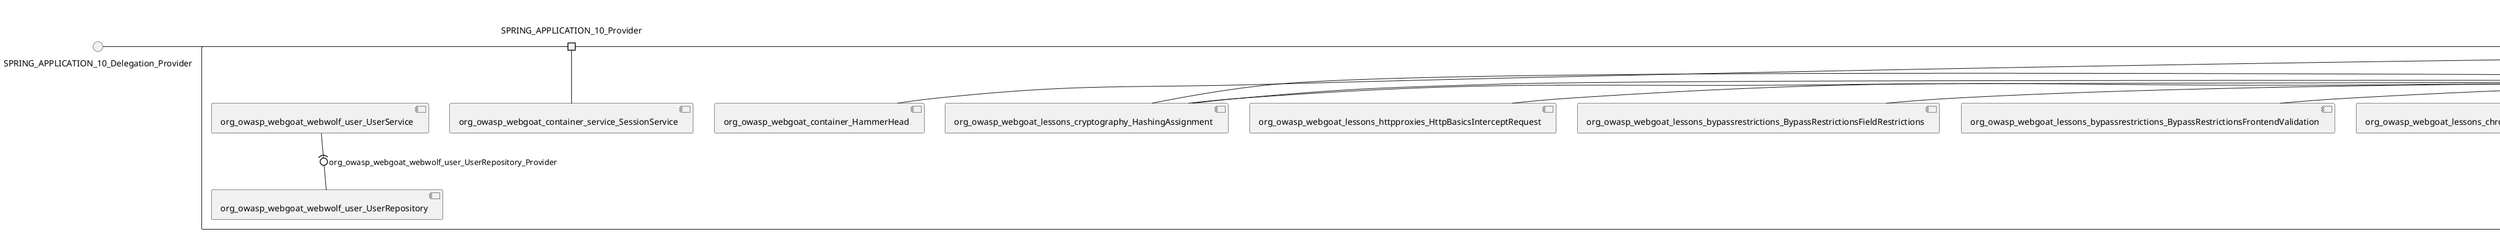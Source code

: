 @startuml
skinparam fixCircleLabelOverlapping true
skinparam componentStyle uml2
() SPRING_APPLICATION_10_Delegation_Provider
() SPRING_APPLICATION_11_Delegation_Provider
() SPRING_APPLICATION_2_Delegation_Provider
() SPRING_APPLICATION_3_Delegation_Provider
() SPRING_APPLICATION_4_Delegation_Provider
() SPRING_APPLICATION_5_Delegation_Provider
() SPRING_APPLICATION_6_Delegation_Provider
() SPRING_APPLICATION_7_Delegation_Provider
() SPRING_APPLICATION_8_Delegation_Provider
() SPRING_APPLICATION_9_Delegation_Provider
() SPRING_APPLICATION_BypassRestrictions_FieldRestrictions_POST_Delegation_Provider
() SPRING_APPLICATION_BypassRestrictions_frontendValidation_POST_Delegation_Provider
() SPRING_APPLICATION_ChromeDevTools_dummy_POST_Delegation_Provider
() SPRING_APPLICATION_ChromeDevTools_network_POST_Delegation_Provider
() SPRING_APPLICATION_CrossSiteScriptingStored_stored_xss_POST_Delegation_Provider
() SPRING_APPLICATION_CrossSiteScriptingStored_stored_xss_follow_up_POST_Delegation_Provider
() SPRING_APPLICATION_CrossSiteScripting_attack1_POST_Delegation_Provider
() SPRING_APPLICATION_CrossSiteScripting_attack3_POST_Delegation_Provider
() SPRING_APPLICATION_CrossSiteScripting_attack4_POST_Delegation_Provider
() SPRING_APPLICATION_CrossSiteScripting_attack5a_GET_Delegation_Provider
() SPRING_APPLICATION_CrossSiteScripting_attack6a_POST_Delegation_Provider
() SPRING_APPLICATION_CrossSiteScripting_dom_follow_up_POST_Delegation_Provider
() SPRING_APPLICATION_CrossSiteScripting_phone_home_xss_POST_Delegation_Provider
() SPRING_APPLICATION_CrossSiteScripting_quiz_GET_POST_Delegation_Provider
() SPRING_APPLICATION_Delegation_Provider
() SPRING_APPLICATION_GET_10_Delegation_Provider
() SPRING_APPLICATION_GET_11_Delegation_Provider
() SPRING_APPLICATION_GET_12_Delegation_Provider
() SPRING_APPLICATION_GET_13_Delegation_Provider
() SPRING_APPLICATION_GET_14_Delegation_Provider
() SPRING_APPLICATION_GET_2_Delegation_Provider
() SPRING_APPLICATION_GET_3_Delegation_Provider
() SPRING_APPLICATION_GET_4_Delegation_Provider
() SPRING_APPLICATION_GET_5_Delegation_Provider
() SPRING_APPLICATION_GET_6_Delegation_Provider
() SPRING_APPLICATION_GET_7_Delegation_Provider
() SPRING_APPLICATION_GET_8_Delegation_Provider
() SPRING_APPLICATION_GET_9_Delegation_Provider
() SPRING_APPLICATION_GET_Delegation_Provider
() SPRING_APPLICATION_HtmlTampering_task_POST_Delegation_Provider
() SPRING_APPLICATION_HttpBasics_attack1_POST_Delegation_Provider
() SPRING_APPLICATION_HttpBasics_attack2_POST_Delegation_Provider
() SPRING_APPLICATION_IDOR_diff_attributes_POST_Delegation_Provider
() SPRING_APPLICATION_IDOR_login_POST_Delegation_Provider
() SPRING_APPLICATION_IDOR_profile_alt_path_POST_Delegation_Provider
() SPRING_APPLICATION_InsecureDeserialization_task_POST_Delegation_Provider
() SPRING_APPLICATION_InsecureLogin_Delegation_Provider
() SPRING_APPLICATION_JWT_decode_POST_Delegation_Provider
() SPRING_APPLICATION_JWT_jku_Delegation_Provider
() SPRING_APPLICATION_JWT_kid_Delegation_Provider
() SPRING_APPLICATION_JWT_quiz_GET_POST_Delegation_Provider
() SPRING_APPLICATION_JWT_refresh_Delegation_Provider
() SPRING_APPLICATION_JWT_secret_POST_Delegation_Provider
() SPRING_APPLICATION_JWT_votings_Delegation_Provider
() SPRING_APPLICATION_LogSpoofing_log_bleeding_POST_Delegation_Provider
() SPRING_APPLICATION_LogSpoofing_log_spoofing_POST_Delegation_Provider
() SPRING_APPLICATION_POST_10_Delegation_Provider
() SPRING_APPLICATION_POST_11_Delegation_Provider
() SPRING_APPLICATION_POST_12_Delegation_Provider
() SPRING_APPLICATION_POST_13_Delegation_Provider
() SPRING_APPLICATION_POST_14_Delegation_Provider
() SPRING_APPLICATION_POST_15_Delegation_Provider
() SPRING_APPLICATION_POST_16_Delegation_Provider
() SPRING_APPLICATION_POST_17_Delegation_Provider
() SPRING_APPLICATION_POST_18_Delegation_Provider
() SPRING_APPLICATION_POST_2_Delegation_Provider
() SPRING_APPLICATION_POST_3_Delegation_Provider
() SPRING_APPLICATION_POST_4_Delegation_Provider
() SPRING_APPLICATION_POST_5_Delegation_Provider
() SPRING_APPLICATION_POST_6_Delegation_Provider
() SPRING_APPLICATION_POST_7_Delegation_Provider
() SPRING_APPLICATION_POST_8_Delegation_Provider
() SPRING_APPLICATION_POST_9_Delegation_Provider
() SPRING_APPLICATION_POST_Delegation_Provider
() SPRING_APPLICATION_PUT_Delegation_Provider
() SPRING_APPLICATION_PasswordReset_ForgotPassword_create_password_reset_link_POST_Delegation_Provider
() SPRING_APPLICATION_PasswordReset_SecurityQuestions_POST_Delegation_Provider
() SPRING_APPLICATION_PasswordReset_reset_Delegation_Provider
() SPRING_APPLICATION_PasswordReset_simple_mail_reset_POST_Delegation_Provider
() SPRING_APPLICATION_PathTraversal_profile_picture_GET_Delegation_Provider
() SPRING_APPLICATION_PathTraversal_profile_picture_fix_GET_Delegation_Provider
() SPRING_APPLICATION_PathTraversal_profile_upload_POST_Delegation_Provider
() SPRING_APPLICATION_PathTraversal_profile_upload_fix_POST_Delegation_Provider
() SPRING_APPLICATION_PathTraversal_profile_upload_remove_user_input_POST_Delegation_Provider
() SPRING_APPLICATION_PathTraversal_random_POST_Delegation_Provider
() SPRING_APPLICATION_PathTraversal_random_picture_GET_Delegation_Provider
() SPRING_APPLICATION_PathTraversal_zip_slip_Delegation_Provider
() SPRING_APPLICATION_SSRF_task1_POST_Delegation_Provider
() SPRING_APPLICATION_SSRF_task2_POST_Delegation_Provider
() SPRING_APPLICATION_SecurePasswords_assignment_POST_Delegation_Provider
() SPRING_APPLICATION_SqlInjectionAdvanced_attack6a_POST_Delegation_Provider
() SPRING_APPLICATION_SqlInjectionAdvanced_attack6b_POST_Delegation_Provider
() SPRING_APPLICATION_SqlInjectionAdvanced_challenge_Login_POST_Delegation_Provider
() SPRING_APPLICATION_SqlInjectionAdvanced_challenge_PUT_Delegation_Provider
() SPRING_APPLICATION_SqlInjectionAdvanced_quiz_GET_POST_Delegation_Provider
() SPRING_APPLICATION_SqlInjectionMitigations_attack10a_POST_Delegation_Provider
() SPRING_APPLICATION_SqlInjectionMitigations_attack10b_POST_Delegation_Provider
() SPRING_APPLICATION_SqlInjectionMitigations_attack12a_POST_Delegation_Provider
() SPRING_APPLICATION_SqlInjectionMitigations_servers_GET_Delegation_Provider
() SPRING_APPLICATION_SqlInjection_assignment5a_POST_Delegation_Provider
() SPRING_APPLICATION_SqlInjection_assignment5b_POST_Delegation_Provider
() SPRING_APPLICATION_SqlInjection_attack10_POST_Delegation_Provider
() SPRING_APPLICATION_SqlInjection_attack2_POST_Delegation_Provider
() SPRING_APPLICATION_SqlInjection_attack3_POST_Delegation_Provider
() SPRING_APPLICATION_SqlInjection_attack4_POST_Delegation_Provider
() SPRING_APPLICATION_SqlInjection_attack5_POST_Delegation_Provider
() SPRING_APPLICATION_SqlInjection_attack8_POST_Delegation_Provider
() SPRING_APPLICATION_SqlInjection_attack9_POST_Delegation_Provider
() SPRING_APPLICATION_SqlOnlyInputValidationOnKeywords_attack_POST_Delegation_Provider
() SPRING_APPLICATION_SqlOnlyInputValidation_attack_POST_Delegation_Provider
() SPRING_APPLICATION_VulnerableComponents_attack1_POST_Delegation_Provider
() SPRING_APPLICATION_WebWolf_GET_Delegation_Provider
() SPRING_APPLICATION_WebWolf_landing_Delegation_Provider
() SPRING_APPLICATION_WebWolf_mail_Delegation_Provider
() SPRING_APPLICATION_challenge_1_POST_Delegation_Provider
() SPRING_APPLICATION_challenge_5_POST_Delegation_Provider
() SPRING_APPLICATION_challenge_7_Delegation_Provider
() SPRING_APPLICATION_challenge_8_Delegation_Provider
() SPRING_APPLICATION_challenge_logo_Delegation_Provider
() SPRING_APPLICATION_cia_quiz_GET_POST_Delegation_Provider
() SPRING_APPLICATION_clientSideFiltering_attack1_POST_Delegation_Provider
() SPRING_APPLICATION_clientSideFiltering_challenge_store_coupons_GET_Delegation_Provider
() SPRING_APPLICATION_clientSideFiltering_getItForFree_POST_Delegation_Provider
() SPRING_APPLICATION_clientSideFiltering_salaries_GET_Delegation_Provider
() SPRING_APPLICATION_crypto_encoding_basic_auth_POST_Delegation_Provider
() SPRING_APPLICATION_crypto_encoding_xor_POST_Delegation_Provider
() SPRING_APPLICATION_crypto_hashing_POST_Delegation_Provider
() SPRING_APPLICATION_crypto_secure_defaults_POST_Delegation_Provider
() SPRING_APPLICATION_crypto_signing_verify_POST_Delegation_Provider
() SPRING_APPLICATION_csrf_feedback_message_POST_Delegation_Provider
() SPRING_APPLICATION_csrf_review_POST_Delegation_Provider
() SPRING_APPLICATION_files_GET_Delegation_Provider
() SPRING_APPLICATION_fileupload_POST_Delegation_Provider
() SPRING_APPLICATION_jwt_Delegation_Provider
() SPRING_APPLICATION_landing_Delegation_Provider
() SPRING_APPLICATION_lesson_template_Delegation_Provider
() SPRING_APPLICATION_login_oauth_mvc_GET_Delegation_Provider
() SPRING_APPLICATION_mail_DELETE_GET_POST_Delegation_Provider
() SPRING_APPLICATION_register_mvc_POST_Delegation_Provider
() SPRING_APPLICATION_registration_GET_Delegation_Provider
() SPRING_APPLICATION_requests_GET_Delegation_Provider
() SPRING_APPLICATION_scoreboard_data_GET_Delegation_Provider
() SPRING_APPLICATION_server_directory_GET_Delegation_Provider
() SPRING_APPLICATION_service_debug_labels_mvc_Delegation_Provider
() SPRING_APPLICATION_service_lessonoverview_mvc_GET_Delegation_Provider
() SPRING_APPLICATION_xxe_comments_GET_Delegation_Provider
rectangle System {
[org_owasp_webgoat_container_HammerHead] [[webgoat-webgoat.repository#_pNXyysAMEe-v246IjseQDg]]
[org_owasp_webgoat_container_WebWolfRedirect] [[webgoat-webgoat.repository#_pNXyysAMEe-v246IjseQDg]]
[org_owasp_webgoat_container_controller_StartLesson] [[webgoat-webgoat.repository#_pNXyysAMEe-v246IjseQDg]]
[org_owasp_webgoat_container_controller_Welcome] [[webgoat-webgoat.repository#_pNXyysAMEe-v246IjseQDg]]
[org_owasp_webgoat_container_i18n_PluginMessages_Provider] [[webgoat-webgoat.repository#_pNXyysAMEe-v246IjseQDg]]
[org_owasp_webgoat_container_report_ReportCardController] [[webgoat-webgoat.repository#_pNXyysAMEe-v246IjseQDg]]
[org_owasp_webgoat_container_service_EnvironmentService] [[webgoat-webgoat.repository#_pNXyysAMEe-v246IjseQDg]]
[org_owasp_webgoat_container_service_HintService] [[webgoat-webgoat.repository#_pNXyysAMEe-v246IjseQDg]]
[org_owasp_webgoat_container_service_LabelDebugService] [[webgoat-webgoat.repository#_pNXyysAMEe-v246IjseQDg]]
[org_owasp_webgoat_container_service_LabelService] [[webgoat-webgoat.repository#_pNXyysAMEe-v246IjseQDg]]
[org_owasp_webgoat_container_service_LessonInfoService] [[webgoat-webgoat.repository#_pNXyysAMEe-v246IjseQDg]]
[org_owasp_webgoat_container_service_LessonMenuService] [[webgoat-webgoat.repository#_pNXyysAMEe-v246IjseQDg]]
[org_owasp_webgoat_container_service_LessonProgressService] [[webgoat-webgoat.repository#_pNXyysAMEe-v246IjseQDg]]
[org_owasp_webgoat_container_service_RestartLessonService] [[webgoat-webgoat.repository#_pNXyysAMEe-v246IjseQDg]]
[org_owasp_webgoat_container_service_SessionService] [[webgoat-webgoat.repository#_pNXyysAMEe-v246IjseQDg]]
[org_owasp_webgoat_container_session_LessonSession_Provider] [[webgoat-webgoat.repository#_pNXyysAMEe-v246IjseQDg]]
[org_owasp_webgoat_container_users_RegistrationController] [[webgoat-webgoat.repository#_pNXyysAMEe-v246IjseQDg]]
[org_owasp_webgoat_container_users_Scoreboard] [[webgoat-webgoat.repository#_pNXyysAMEe-v246IjseQDg]]
[org_owasp_webgoat_container_users_UserProgressRepository] [[webgoat-webgoat.repository#_pNXyysAMEe-v246IjseQDg]]
[org_owasp_webgoat_container_users_UserRepository] [[webgoat-webgoat.repository#_pNXyysAMEe-v246IjseQDg]]
[org_owasp_webgoat_container_users_UserService] [[webgoat-webgoat.repository#_pNXyysAMEe-v246IjseQDg]]
[org_owasp_webgoat_lessons_authbypass_VerifyAccount] [[webgoat-webgoat.repository#_pNXyysAMEe-v246IjseQDg]]
[org_owasp_webgoat_lessons_bypassrestrictions_BypassRestrictionsFieldRestrictions] [[webgoat-webgoat.repository#_pNXyysAMEe-v246IjseQDg]]
[org_owasp_webgoat_lessons_bypassrestrictions_BypassRestrictionsFrontendValidation] [[webgoat-webgoat.repository#_pNXyysAMEe-v246IjseQDg]]
[org_owasp_webgoat_lessons_challenges_FlagController] [[webgoat-webgoat.repository#_pNXyysAMEe-v246IjseQDg]]
[org_owasp_webgoat_lessons_challenges_challenge1_Assignment1] [[webgoat-webgoat.repository#_pNXyysAMEe-v246IjseQDg]]
[org_owasp_webgoat_lessons_challenges_challenge1_ImageServlet] [[webgoat-webgoat.repository#_pNXyysAMEe-v246IjseQDg]]
[org_owasp_webgoat_lessons_challenges_challenge5_Assignment5] [[webgoat-webgoat.repository#_pNXyysAMEe-v246IjseQDg]]
[org_owasp_webgoat_lessons_challenges_challenge7_Assignment7] [[webgoat-webgoat.repository#_pNXyysAMEe-v246IjseQDg]]
[org_owasp_webgoat_lessons_challenges_challenge8_Assignment8] [[webgoat-webgoat.repository#_pNXyysAMEe-v246IjseQDg]]
[org_owasp_webgoat_lessons_chromedevtools_NetworkDummy] [[webgoat-webgoat.repository#_pNXyysAMEe-v246IjseQDg]]
[org_owasp_webgoat_lessons_chromedevtools_NetworkLesson] [[webgoat-webgoat.repository#_pNXyysAMEe-v246IjseQDg]]
[org_owasp_webgoat_lessons_cia_CIAQuiz] [[webgoat-webgoat.repository#_pNXyysAMEe-v246IjseQDg]]
[org_owasp_webgoat_lessons_clientsidefiltering_ClientSideFilteringAssignment] [[webgoat-webgoat.repository#_pNXyysAMEe-v246IjseQDg]]
[org_owasp_webgoat_lessons_clientsidefiltering_ClientSideFilteringFreeAssignment] [[webgoat-webgoat.repository#_pNXyysAMEe-v246IjseQDg]]
[org_owasp_webgoat_lessons_clientsidefiltering_Salaries] [[webgoat-webgoat.repository#_pNXyysAMEe-v246IjseQDg]]
[org_owasp_webgoat_lessons_clientsidefiltering_ShopEndpoint] [[webgoat-webgoat.repository#_pNXyysAMEe-v246IjseQDg]]
[org_owasp_webgoat_lessons_cryptography_EncodingAssignment] [[webgoat-webgoat.repository#_pNXyysAMEe-v246IjseQDg]]
[org_owasp_webgoat_lessons_cryptography_HashingAssignment] [[webgoat-webgoat.repository#_pNXyysAMEe-v246IjseQDg]]
[org_owasp_webgoat_lessons_cryptography_SecureDefaultsAssignment] [[webgoat-webgoat.repository#_pNXyysAMEe-v246IjseQDg]]
[org_owasp_webgoat_lessons_cryptography_SigningAssignment] [[webgoat-webgoat.repository#_pNXyysAMEe-v246IjseQDg]]
[org_owasp_webgoat_lessons_cryptography_XOREncodingAssignment] [[webgoat-webgoat.repository#_pNXyysAMEe-v246IjseQDg]]
[org_owasp_webgoat_lessons_csrf_CSRFConfirmFlag1] [[webgoat-webgoat.repository#_pNXyysAMEe-v246IjseQDg]]
[org_owasp_webgoat_lessons_csrf_CSRFFeedback] [[webgoat-webgoat.repository#_pNXyysAMEe-v246IjseQDg]]
[org_owasp_webgoat_lessons_csrf_CSRFGetFlag] [[webgoat-webgoat.repository#_pNXyysAMEe-v246IjseQDg]]
[org_owasp_webgoat_lessons_csrf_CSRFLogin] [[webgoat-webgoat.repository#_pNXyysAMEe-v246IjseQDg]]
[org_owasp_webgoat_lessons_csrf_ForgedReviews] [[webgoat-webgoat.repository#_pNXyysAMEe-v246IjseQDg]]
[org_owasp_webgoat_lessons_deserialization_InsecureDeserializationTask] [[webgoat-webgoat.repository#_pNXyysAMEe-v246IjseQDg]]
[org_owasp_webgoat_lessons_hijacksession_HijackSessionAssignment] [[webgoat-webgoat.repository#_pNXyysAMEe-v246IjseQDg]]
[org_owasp_webgoat_lessons_htmltampering_HtmlTamperingTask] [[webgoat-webgoat.repository#_pNXyysAMEe-v246IjseQDg]]
[org_owasp_webgoat_lessons_httpbasics_HttpBasicsLesson] [[webgoat-webgoat.repository#_pNXyysAMEe-v246IjseQDg]]
[org_owasp_webgoat_lessons_httpbasics_HttpBasicsQuiz] [[webgoat-webgoat.repository#_pNXyysAMEe-v246IjseQDg]]
[org_owasp_webgoat_lessons_httpproxies_HttpBasicsInterceptRequest] [[webgoat-webgoat.repository#_pNXyysAMEe-v246IjseQDg]]
[org_owasp_webgoat_lessons_idor_IDORDiffAttributes] [[webgoat-webgoat.repository#_pNXyysAMEe-v246IjseQDg]]
[org_owasp_webgoat_lessons_idor_IDOREditOtherProfile] [[webgoat-webgoat.repository#_pNXyysAMEe-v246IjseQDg]]
[org_owasp_webgoat_lessons_idor_IDORLogin] [[webgoat-webgoat.repository#_pNXyysAMEe-v246IjseQDg]]
[org_owasp_webgoat_lessons_idor_IDORViewOtherProfile] [[webgoat-webgoat.repository#_pNXyysAMEe-v246IjseQDg]]
[org_owasp_webgoat_lessons_idor_IDORViewOwnProfile] [[webgoat-webgoat.repository#_pNXyysAMEe-v246IjseQDg]]
[org_owasp_webgoat_lessons_idor_IDORViewOwnProfileAltUrl] [[webgoat-webgoat.repository#_pNXyysAMEe-v246IjseQDg]]
[org_owasp_webgoat_lessons_insecurelogin_InsecureLoginTask] [[webgoat-webgoat.repository#_pNXyysAMEe-v246IjseQDg]]
[org_owasp_webgoat_lessons_jwt_JWTDecodeEndpoint] [[webgoat-webgoat.repository#_pNXyysAMEe-v246IjseQDg]]
[org_owasp_webgoat_lessons_jwt_JWTQuiz] [[webgoat-webgoat.repository#_pNXyysAMEe-v246IjseQDg]]
[org_owasp_webgoat_lessons_jwt_JWTRefreshEndpoint] [[webgoat-webgoat.repository#_pNXyysAMEe-v246IjseQDg]]
[org_owasp_webgoat_lessons_jwt_JWTSecretKeyEndpoint] [[webgoat-webgoat.repository#_pNXyysAMEe-v246IjseQDg]]
[org_owasp_webgoat_lessons_jwt_JWTVotesEndpoint] [[webgoat-webgoat.repository#_pNXyysAMEe-v246IjseQDg]]
[org_owasp_webgoat_lessons_jwt_claimmisuse_JWTHeaderJKUEndpoint] [[webgoat-webgoat.repository#_pNXyysAMEe-v246IjseQDg]]
[org_owasp_webgoat_lessons_jwt_claimmisuse_JWTHeaderKIDEndpoint] [[webgoat-webgoat.repository#_pNXyysAMEe-v246IjseQDg]]
[org_owasp_webgoat_lessons_lessontemplate_SampleAttack] [[webgoat-webgoat.repository#_pNXyysAMEe-v246IjseQDg]]
[org_owasp_webgoat_lessons_logging_LogBleedingTask] [[webgoat-webgoat.repository#_pNXyysAMEe-v246IjseQDg]]
[org_owasp_webgoat_lessons_logging_LogSpoofingTask] [[webgoat-webgoat.repository#_pNXyysAMEe-v246IjseQDg]]
[org_owasp_webgoat_lessons_missingac_MissingFunctionACHiddenMenus] [[webgoat-webgoat.repository#_pNXyysAMEe-v246IjseQDg]]
[org_owasp_webgoat_lessons_missingac_MissingFunctionACUsers] [[webgoat-webgoat.repository#_pNXyysAMEe-v246IjseQDg]]
[org_owasp_webgoat_lessons_missingac_MissingFunctionACYourHash] [[webgoat-webgoat.repository#_pNXyysAMEe-v246IjseQDg]]
[org_owasp_webgoat_lessons_missingac_MissingFunctionACYourHashAdmin] [[webgoat-webgoat.repository#_pNXyysAMEe-v246IjseQDg]]
[org_owasp_webgoat_lessons_passwordreset_QuestionsAssignment] [[webgoat-webgoat.repository#_pNXyysAMEe-v246IjseQDg]]
[org_owasp_webgoat_lessons_passwordreset_ResetLinkAssignment] [[webgoat-webgoat.repository#_pNXyysAMEe-v246IjseQDg]]
[org_owasp_webgoat_lessons_passwordreset_ResetLinkAssignmentForgotPassword] [[webgoat-webgoat.repository#_pNXyysAMEe-v246IjseQDg]]
[org_owasp_webgoat_lessons_passwordreset_SecurityQuestionAssignment] [[webgoat-webgoat.repository#_pNXyysAMEe-v246IjseQDg]]
[org_owasp_webgoat_lessons_passwordreset_SimpleMailAssignment] [[webgoat-webgoat.repository#_pNXyysAMEe-v246IjseQDg]]
[org_owasp_webgoat_lessons_pathtraversal_ProfileUpload] [[webgoat-webgoat.repository#_pNXyysAMEe-v246IjseQDg]]
[org_owasp_webgoat_lessons_pathtraversal_ProfileUploadFix] [[webgoat-webgoat.repository#_pNXyysAMEe-v246IjseQDg]]
[org_owasp_webgoat_lessons_pathtraversal_ProfileUploadRemoveUserInput] [[webgoat-webgoat.repository#_pNXyysAMEe-v246IjseQDg]]
[org_owasp_webgoat_lessons_pathtraversal_ProfileUploadRetrieval] [[webgoat-webgoat.repository#_pNXyysAMEe-v246IjseQDg]]
[org_owasp_webgoat_lessons_pathtraversal_ProfileZipSlip] [[webgoat-webgoat.repository#_pNXyysAMEe-v246IjseQDg]]
[org_owasp_webgoat_lessons_securepasswords_SecurePasswordsAssignment] [[webgoat-webgoat.repository#_pNXyysAMEe-v246IjseQDg]]
[org_owasp_webgoat_lessons_spoofcookie_SpoofCookieAssignment] [[webgoat-webgoat.repository#_pNXyysAMEe-v246IjseQDg]]
[org_owasp_webgoat_lessons_sqlinjection_advanced_SqlInjectionChallenge] [[webgoat-webgoat.repository#_pNXyysAMEe-v246IjseQDg]]
[org_owasp_webgoat_lessons_sqlinjection_advanced_SqlInjectionChallengeLogin] [[webgoat-webgoat.repository#_pNXyysAMEe-v246IjseQDg]]
[org_owasp_webgoat_lessons_sqlinjection_advanced_SqlInjectionLesson6a] [[webgoat-webgoat.repository#_pNXyysAMEe-v246IjseQDg]]
[org_owasp_webgoat_lessons_sqlinjection_advanced_SqlInjectionLesson6b] [[webgoat-webgoat.repository#_pNXyysAMEe-v246IjseQDg]]
[org_owasp_webgoat_lessons_sqlinjection_advanced_SqlInjectionQuiz] [[webgoat-webgoat.repository#_pNXyysAMEe-v246IjseQDg]]
[org_owasp_webgoat_lessons_sqlinjection_introduction_SqlInjectionLesson10] [[webgoat-webgoat.repository#_pNXyysAMEe-v246IjseQDg]]
[org_owasp_webgoat_lessons_sqlinjection_introduction_SqlInjectionLesson2] [[webgoat-webgoat.repository#_pNXyysAMEe-v246IjseQDg]]
[org_owasp_webgoat_lessons_sqlinjection_introduction_SqlInjectionLesson3] [[webgoat-webgoat.repository#_pNXyysAMEe-v246IjseQDg]]
[org_owasp_webgoat_lessons_sqlinjection_introduction_SqlInjectionLesson4] [[webgoat-webgoat.repository#_pNXyysAMEe-v246IjseQDg]]
[org_owasp_webgoat_lessons_sqlinjection_introduction_SqlInjectionLesson5] [[webgoat-webgoat.repository#_pNXyysAMEe-v246IjseQDg]]
[org_owasp_webgoat_lessons_sqlinjection_introduction_SqlInjectionLesson5a] [[webgoat-webgoat.repository#_pNXyysAMEe-v246IjseQDg]]
[org_owasp_webgoat_lessons_sqlinjection_introduction_SqlInjectionLesson5b] [[webgoat-webgoat.repository#_pNXyysAMEe-v246IjseQDg]]
[org_owasp_webgoat_lessons_sqlinjection_introduction_SqlInjectionLesson8] [[webgoat-webgoat.repository#_pNXyysAMEe-v246IjseQDg]]
[org_owasp_webgoat_lessons_sqlinjection_introduction_SqlInjectionLesson9] [[webgoat-webgoat.repository#_pNXyysAMEe-v246IjseQDg]]
[org_owasp_webgoat_lessons_sqlinjection_mitigation_Servers] [[webgoat-webgoat.repository#_pNXyysAMEe-v246IjseQDg]]
[org_owasp_webgoat_lessons_sqlinjection_mitigation_SqlInjectionLesson10a] [[webgoat-webgoat.repository#_pNXyysAMEe-v246IjseQDg]]
[org_owasp_webgoat_lessons_sqlinjection_mitigation_SqlInjectionLesson10b] [[webgoat-webgoat.repository#_pNXyysAMEe-v246IjseQDg]]
[org_owasp_webgoat_lessons_sqlinjection_mitigation_SqlInjectionLesson13] [[webgoat-webgoat.repository#_pNXyysAMEe-v246IjseQDg]]
[org_owasp_webgoat_lessons_sqlinjection_mitigation_SqlOnlyInputValidation] [[webgoat-webgoat.repository#_pNXyysAMEe-v246IjseQDg]]
[org_owasp_webgoat_lessons_sqlinjection_mitigation_SqlOnlyInputValidationOnKeywords] [[webgoat-webgoat.repository#_pNXyysAMEe-v246IjseQDg]]
[org_owasp_webgoat_lessons_ssrf_SSRFTask1] [[webgoat-webgoat.repository#_pNXyysAMEe-v246IjseQDg]]
[org_owasp_webgoat_lessons_ssrf_SSRFTask2] [[webgoat-webgoat.repository#_pNXyysAMEe-v246IjseQDg]]
[org_owasp_webgoat_lessons_vulnerablecomponents_VulnerableComponentsLesson] [[webgoat-webgoat.repository#_pNXyysAMEe-v246IjseQDg]]
[org_owasp_webgoat_lessons_webwolfintroduction_LandingAssignment] [[webgoat-webgoat.repository#_pNXyysAMEe-v246IjseQDg]]
[org_owasp_webgoat_lessons_webwolfintroduction_MailAssignment] [[webgoat-webgoat.repository#_pNXyysAMEe-v246IjseQDg]]
[org_owasp_webgoat_lessons_xss_CrossSiteScriptingLesson1] [[webgoat-webgoat.repository#_pNXyysAMEe-v246IjseQDg]]
[org_owasp_webgoat_lessons_xss_CrossSiteScriptingLesson5a] [[webgoat-webgoat.repository#_pNXyysAMEe-v246IjseQDg]]
[org_owasp_webgoat_lessons_xss_CrossSiteScriptingLesson6a] [[webgoat-webgoat.repository#_pNXyysAMEe-v246IjseQDg]]
[org_owasp_webgoat_lessons_xss_CrossSiteScriptingQuiz] [[webgoat-webgoat.repository#_pNXyysAMEe-v246IjseQDg]]
[org_owasp_webgoat_lessons_xss_DOMCrossSiteScripting] [[webgoat-webgoat.repository#_pNXyysAMEe-v246IjseQDg]]
[org_owasp_webgoat_lessons_xss_DOMCrossSiteScriptingVerifier] [[webgoat-webgoat.repository#_pNXyysAMEe-v246IjseQDg]]
[org_owasp_webgoat_lessons_xss_mitigation_CrossSiteScriptingLesson3] [[webgoat-webgoat.repository#_pNXyysAMEe-v246IjseQDg]]
[org_owasp_webgoat_lessons_xss_mitigation_CrossSiteScriptingLesson4] [[webgoat-webgoat.repository#_pNXyysAMEe-v246IjseQDg]]
[org_owasp_webgoat_lessons_xss_stored_StoredCrossSiteScriptingVerifier] [[webgoat-webgoat.repository#_pNXyysAMEe-v246IjseQDg]]
[org_owasp_webgoat_lessons_xss_stored_StoredXssComments] [[webgoat-webgoat.repository#_pNXyysAMEe-v246IjseQDg]]
[org_owasp_webgoat_lessons_xxe_BlindSendFileAssignment] [[webgoat-webgoat.repository#_pNXyysAMEe-v246IjseQDg]]
[org_owasp_webgoat_lessons_xxe_CommentsEndpoint] [[webgoat-webgoat.repository#_pNXyysAMEe-v246IjseQDg]]
[org_owasp_webgoat_lessons_xxe_ContentTypeAssignment] [[webgoat-webgoat.repository#_pNXyysAMEe-v246IjseQDg]]
[org_owasp_webgoat_lessons_xxe_SimpleXXE] [[webgoat-webgoat.repository#_pNXyysAMEe-v246IjseQDg]]
[org_owasp_webgoat_webwolf_FileServer] [[webgoat-webgoat.repository#_pNXyysAMEe-v246IjseQDg]]
[org_owasp_webgoat_webwolf_jwt_JWTController] [[webgoat-webgoat.repository#_pNXyysAMEe-v246IjseQDg]]
[org_owasp_webgoat_webwolf_mailbox_MailboxController] [[webgoat-webgoat.repository#_pNXyysAMEe-v246IjseQDg]]
[org_owasp_webgoat_webwolf_mailbox_MailboxRepository] [[webgoat-webgoat.repository#_pNXyysAMEe-v246IjseQDg]]
[org_owasp_webgoat_webwolf_requests_LandingPage] [[webgoat-webgoat.repository#_pNXyysAMEe-v246IjseQDg]]
[org_owasp_webgoat_webwolf_requests_Requests] [[webgoat-webgoat.repository#_pNXyysAMEe-v246IjseQDg]]
[org_owasp_webgoat_webwolf_user_UserRepository] [[webgoat-webgoat.repository#_pNXyysAMEe-v246IjseQDg]]
[org_owasp_webgoat_webwolf_user_UserService] [[webgoat-webgoat.repository#_pNXyysAMEe-v246IjseQDg]]
port SPRING_APPLICATION_10_Provider
SPRING_APPLICATION_10_Delegation_Provider - SPRING_APPLICATION_10_Provider
SPRING_APPLICATION_10_Provider - [org_owasp_webgoat_container_service_SessionService]
port SPRING_APPLICATION_11_Provider
SPRING_APPLICATION_11_Delegation_Provider - SPRING_APPLICATION_11_Provider
SPRING_APPLICATION_11_Provider - [org_owasp_webgoat_lessons_cryptography_HashingAssignment]
port SPRING_APPLICATION_2_Provider
SPRING_APPLICATION_2_Delegation_Provider - SPRING_APPLICATION_2_Provider
SPRING_APPLICATION_2_Provider - [org_owasp_webgoat_lessons_xxe_SimpleXXE]
port SPRING_APPLICATION_3_Provider
SPRING_APPLICATION_3_Delegation_Provider - SPRING_APPLICATION_3_Provider
SPRING_APPLICATION_3_Provider - [org_owasp_webgoat_webwolf_FileServer]
port SPRING_APPLICATION_4_Provider
SPRING_APPLICATION_4_Delegation_Provider - SPRING_APPLICATION_4_Provider
SPRING_APPLICATION_4_Provider - [org_owasp_webgoat_lessons_jwt_JWTSecretKeyEndpoint]
port SPRING_APPLICATION_5_Provider
SPRING_APPLICATION_5_Delegation_Provider - SPRING_APPLICATION_5_Provider
SPRING_APPLICATION_5_Provider - [org_owasp_webgoat_lessons_cryptography_SigningAssignment]
port SPRING_APPLICATION_6_Provider
SPRING_APPLICATION_6_Delegation_Provider - SPRING_APPLICATION_6_Provider
SPRING_APPLICATION_6_Provider - [org_owasp_webgoat_container_HammerHead]
port SPRING_APPLICATION_7_Provider
SPRING_APPLICATION_7_Delegation_Provider - SPRING_APPLICATION_7_Provider
SPRING_APPLICATION_7_Provider - [org_owasp_webgoat_lessons_cryptography_HashingAssignment]
port SPRING_APPLICATION_8_Provider
SPRING_APPLICATION_8_Delegation_Provider - SPRING_APPLICATION_8_Provider
SPRING_APPLICATION_8_Provider - [org_owasp_webgoat_lessons_httpproxies_HttpBasicsInterceptRequest]
port SPRING_APPLICATION_9_Provider
SPRING_APPLICATION_9_Delegation_Provider - SPRING_APPLICATION_9_Provider
SPRING_APPLICATION_9_Provider - [org_owasp_webgoat_container_service_LabelDebugService]
port SPRING_APPLICATION_BypassRestrictions_FieldRestrictions_POST_Provider
SPRING_APPLICATION_BypassRestrictions_FieldRestrictions_POST_Delegation_Provider - SPRING_APPLICATION_BypassRestrictions_FieldRestrictions_POST_Provider
SPRING_APPLICATION_BypassRestrictions_FieldRestrictions_POST_Provider - [org_owasp_webgoat_lessons_bypassrestrictions_BypassRestrictionsFieldRestrictions]
port SPRING_APPLICATION_BypassRestrictions_frontendValidation_POST_Provider
SPRING_APPLICATION_BypassRestrictions_frontendValidation_POST_Delegation_Provider - SPRING_APPLICATION_BypassRestrictions_frontendValidation_POST_Provider
SPRING_APPLICATION_BypassRestrictions_frontendValidation_POST_Provider - [org_owasp_webgoat_lessons_bypassrestrictions_BypassRestrictionsFrontendValidation]
port SPRING_APPLICATION_ChromeDevTools_dummy_POST_Provider
SPRING_APPLICATION_ChromeDevTools_dummy_POST_Delegation_Provider - SPRING_APPLICATION_ChromeDevTools_dummy_POST_Provider
SPRING_APPLICATION_ChromeDevTools_dummy_POST_Provider - [org_owasp_webgoat_lessons_chromedevtools_NetworkDummy]
port SPRING_APPLICATION_ChromeDevTools_network_POST_Provider
SPRING_APPLICATION_ChromeDevTools_network_POST_Delegation_Provider - SPRING_APPLICATION_ChromeDevTools_network_POST_Provider
SPRING_APPLICATION_ChromeDevTools_network_POST_Provider - [org_owasp_webgoat_lessons_chromedevtools_NetworkLesson]
port SPRING_APPLICATION_CrossSiteScriptingStored_stored_xss_POST_Provider
SPRING_APPLICATION_CrossSiteScriptingStored_stored_xss_POST_Delegation_Provider - SPRING_APPLICATION_CrossSiteScriptingStored_stored_xss_POST_Provider
SPRING_APPLICATION_CrossSiteScriptingStored_stored_xss_POST_Provider - [org_owasp_webgoat_lessons_xss_stored_StoredXssComments]
port SPRING_APPLICATION_CrossSiteScriptingStored_stored_xss_follow_up_POST_Provider
SPRING_APPLICATION_CrossSiteScriptingStored_stored_xss_follow_up_POST_Delegation_Provider - SPRING_APPLICATION_CrossSiteScriptingStored_stored_xss_follow_up_POST_Provider
SPRING_APPLICATION_CrossSiteScriptingStored_stored_xss_follow_up_POST_Provider - [org_owasp_webgoat_lessons_xss_stored_StoredCrossSiteScriptingVerifier]
port SPRING_APPLICATION_CrossSiteScripting_attack1_POST_Provider
SPRING_APPLICATION_CrossSiteScripting_attack1_POST_Delegation_Provider - SPRING_APPLICATION_CrossSiteScripting_attack1_POST_Provider
SPRING_APPLICATION_CrossSiteScripting_attack1_POST_Provider - [org_owasp_webgoat_lessons_xss_CrossSiteScriptingLesson1]
port SPRING_APPLICATION_CrossSiteScripting_attack3_POST_Provider
SPRING_APPLICATION_CrossSiteScripting_attack3_POST_Delegation_Provider - SPRING_APPLICATION_CrossSiteScripting_attack3_POST_Provider
SPRING_APPLICATION_CrossSiteScripting_attack3_POST_Provider - [org_owasp_webgoat_lessons_xss_mitigation_CrossSiteScriptingLesson3]
port SPRING_APPLICATION_CrossSiteScripting_attack4_POST_Provider
SPRING_APPLICATION_CrossSiteScripting_attack4_POST_Delegation_Provider - SPRING_APPLICATION_CrossSiteScripting_attack4_POST_Provider
SPRING_APPLICATION_CrossSiteScripting_attack4_POST_Provider - [org_owasp_webgoat_lessons_xss_mitigation_CrossSiteScriptingLesson4]
port SPRING_APPLICATION_CrossSiteScripting_attack5a_GET_Provider
SPRING_APPLICATION_CrossSiteScripting_attack5a_GET_Delegation_Provider - SPRING_APPLICATION_CrossSiteScripting_attack5a_GET_Provider
SPRING_APPLICATION_CrossSiteScripting_attack5a_GET_Provider - [org_owasp_webgoat_lessons_xss_CrossSiteScriptingLesson5a]
port SPRING_APPLICATION_CrossSiteScripting_attack6a_POST_Provider
SPRING_APPLICATION_CrossSiteScripting_attack6a_POST_Delegation_Provider - SPRING_APPLICATION_CrossSiteScripting_attack6a_POST_Provider
SPRING_APPLICATION_CrossSiteScripting_attack6a_POST_Provider - [org_owasp_webgoat_lessons_xss_CrossSiteScriptingLesson6a]
port SPRING_APPLICATION_CrossSiteScripting_dom_follow_up_POST_Provider
SPRING_APPLICATION_CrossSiteScripting_dom_follow_up_POST_Delegation_Provider - SPRING_APPLICATION_CrossSiteScripting_dom_follow_up_POST_Provider
SPRING_APPLICATION_CrossSiteScripting_dom_follow_up_POST_Provider - [org_owasp_webgoat_lessons_xss_DOMCrossSiteScriptingVerifier]
port SPRING_APPLICATION_CrossSiteScripting_phone_home_xss_POST_Provider
SPRING_APPLICATION_CrossSiteScripting_phone_home_xss_POST_Delegation_Provider - SPRING_APPLICATION_CrossSiteScripting_phone_home_xss_POST_Provider
SPRING_APPLICATION_CrossSiteScripting_phone_home_xss_POST_Provider - [org_owasp_webgoat_lessons_xss_DOMCrossSiteScripting]
port SPRING_APPLICATION_CrossSiteScripting_quiz_GET_POST_Provider
SPRING_APPLICATION_CrossSiteScripting_quiz_GET_POST_Delegation_Provider - SPRING_APPLICATION_CrossSiteScripting_quiz_GET_POST_Provider
SPRING_APPLICATION_CrossSiteScripting_quiz_GET_POST_Provider - [org_owasp_webgoat_lessons_xss_CrossSiteScriptingQuiz]
port SPRING_APPLICATION_Provider
SPRING_APPLICATION_Delegation_Provider - SPRING_APPLICATION_Provider
SPRING_APPLICATION_Provider - [org_owasp_webgoat_container_service_LessonMenuService]
port SPRING_APPLICATION_GET_10_Provider
SPRING_APPLICATION_GET_10_Delegation_Provider - SPRING_APPLICATION_GET_10_Provider
SPRING_APPLICATION_GET_10_Provider - [org_owasp_webgoat_container_report_ReportCardController]
port SPRING_APPLICATION_GET_11_Provider
SPRING_APPLICATION_GET_11_Delegation_Provider - SPRING_APPLICATION_GET_11_Provider
SPRING_APPLICATION_GET_11_Provider - [org_owasp_webgoat_container_controller_Welcome]
port SPRING_APPLICATION_GET_12_Provider
SPRING_APPLICATION_GET_12_Delegation_Provider - SPRING_APPLICATION_GET_12_Provider
SPRING_APPLICATION_GET_12_Provider - [org_owasp_webgoat_container_controller_StartLesson]
port SPRING_APPLICATION_GET_13_Provider
SPRING_APPLICATION_GET_13_Delegation_Provider - SPRING_APPLICATION_GET_13_Provider
SPRING_APPLICATION_GET_13_Provider - [org_owasp_webgoat_container_service_LessonInfoService]
port SPRING_APPLICATION_GET_14_Provider
SPRING_APPLICATION_GET_14_Delegation_Provider - SPRING_APPLICATION_GET_14_Provider
SPRING_APPLICATION_GET_14_Provider - [org_owasp_webgoat_container_service_LabelService]
port SPRING_APPLICATION_GET_2_Provider
SPRING_APPLICATION_GET_2_Delegation_Provider - SPRING_APPLICATION_GET_2_Provider
SPRING_APPLICATION_GET_2_Provider - [org_owasp_webgoat_lessons_cryptography_EncodingAssignment]
port SPRING_APPLICATION_GET_3_Provider
SPRING_APPLICATION_GET_3_Delegation_Provider - SPRING_APPLICATION_GET_3_Provider
SPRING_APPLICATION_GET_3_Provider - [org_owasp_webgoat_container_service_HintService]
port SPRING_APPLICATION_GET_4_Provider
SPRING_APPLICATION_GET_4_Delegation_Provider - SPRING_APPLICATION_GET_4_Provider
SPRING_APPLICATION_GET_4_Provider - [org_owasp_webgoat_lessons_idor_IDORViewOtherProfile]
port SPRING_APPLICATION_GET_5_Provider
SPRING_APPLICATION_GET_5_Delegation_Provider - SPRING_APPLICATION_GET_5_Provider
SPRING_APPLICATION_GET_5_Provider - [org_owasp_webgoat_lessons_spoofcookie_SpoofCookieAssignment]
port SPRING_APPLICATION_GET_6_Provider
SPRING_APPLICATION_GET_6_Delegation_Provider - SPRING_APPLICATION_GET_6_Provider
SPRING_APPLICATION_GET_6_Provider - [org_owasp_webgoat_lessons_idor_IDORViewOwnProfile]
port SPRING_APPLICATION_GET_7_Provider
SPRING_APPLICATION_GET_7_Delegation_Provider - SPRING_APPLICATION_GET_7_Provider
SPRING_APPLICATION_GET_7_Provider - [org_owasp_webgoat_lessons_csrf_ForgedReviews]
port SPRING_APPLICATION_GET_8_Provider
SPRING_APPLICATION_GET_8_Delegation_Provider - SPRING_APPLICATION_GET_8_Provider
SPRING_APPLICATION_GET_8_Provider - [org_owasp_webgoat_container_service_RestartLessonService]
port SPRING_APPLICATION_GET_9_Provider
SPRING_APPLICATION_GET_9_Delegation_Provider - SPRING_APPLICATION_GET_9_Provider
SPRING_APPLICATION_GET_9_Provider - [org_owasp_webgoat_lessons_xss_stored_StoredXssComments]
port SPRING_APPLICATION_GET_Provider
SPRING_APPLICATION_GET_Delegation_Provider - SPRING_APPLICATION_GET_Provider
SPRING_APPLICATION_GET_Provider - [org_owasp_webgoat_lessons_missingac_MissingFunctionACUsers]
port SPRING_APPLICATION_HtmlTampering_task_POST_Provider
SPRING_APPLICATION_HtmlTampering_task_POST_Delegation_Provider - SPRING_APPLICATION_HtmlTampering_task_POST_Provider
SPRING_APPLICATION_HtmlTampering_task_POST_Provider - [org_owasp_webgoat_lessons_htmltampering_HtmlTamperingTask]
port SPRING_APPLICATION_HttpBasics_attack1_POST_Provider
SPRING_APPLICATION_HttpBasics_attack1_POST_Delegation_Provider - SPRING_APPLICATION_HttpBasics_attack1_POST_Provider
SPRING_APPLICATION_HttpBasics_attack1_POST_Provider - [org_owasp_webgoat_lessons_httpbasics_HttpBasicsLesson]
port SPRING_APPLICATION_HttpBasics_attack2_POST_Provider
SPRING_APPLICATION_HttpBasics_attack2_POST_Delegation_Provider - SPRING_APPLICATION_HttpBasics_attack2_POST_Provider
SPRING_APPLICATION_HttpBasics_attack2_POST_Provider - [org_owasp_webgoat_lessons_httpbasics_HttpBasicsQuiz]
port SPRING_APPLICATION_IDOR_diff_attributes_POST_Provider
SPRING_APPLICATION_IDOR_diff_attributes_POST_Delegation_Provider - SPRING_APPLICATION_IDOR_diff_attributes_POST_Provider
SPRING_APPLICATION_IDOR_diff_attributes_POST_Provider - [org_owasp_webgoat_lessons_idor_IDORDiffAttributes]
port SPRING_APPLICATION_IDOR_login_POST_Provider
SPRING_APPLICATION_IDOR_login_POST_Delegation_Provider - SPRING_APPLICATION_IDOR_login_POST_Provider
SPRING_APPLICATION_IDOR_login_POST_Provider - [org_owasp_webgoat_lessons_idor_IDORLogin]
port SPRING_APPLICATION_IDOR_profile_alt_path_POST_Provider
SPRING_APPLICATION_IDOR_profile_alt_path_POST_Delegation_Provider - SPRING_APPLICATION_IDOR_profile_alt_path_POST_Provider
SPRING_APPLICATION_IDOR_profile_alt_path_POST_Provider - [org_owasp_webgoat_lessons_idor_IDORViewOwnProfileAltUrl]
port SPRING_APPLICATION_InsecureDeserialization_task_POST_Provider
SPRING_APPLICATION_InsecureDeserialization_task_POST_Delegation_Provider - SPRING_APPLICATION_InsecureDeserialization_task_POST_Provider
SPRING_APPLICATION_InsecureDeserialization_task_POST_Provider - [org_owasp_webgoat_lessons_deserialization_InsecureDeserializationTask]
port SPRING_APPLICATION_InsecureLogin_Provider
SPRING_APPLICATION_InsecureLogin_Delegation_Provider - SPRING_APPLICATION_InsecureLogin_Provider
SPRING_APPLICATION_InsecureLogin_Provider - [org_owasp_webgoat_lessons_insecurelogin_InsecureLoginTask]
port SPRING_APPLICATION_JWT_decode_POST_Provider
SPRING_APPLICATION_JWT_decode_POST_Delegation_Provider - SPRING_APPLICATION_JWT_decode_POST_Provider
SPRING_APPLICATION_JWT_decode_POST_Provider - [org_owasp_webgoat_lessons_jwt_JWTDecodeEndpoint]
port SPRING_APPLICATION_JWT_jku_Provider
SPRING_APPLICATION_JWT_jku_Delegation_Provider - SPRING_APPLICATION_JWT_jku_Provider
SPRING_APPLICATION_JWT_jku_Provider - [org_owasp_webgoat_lessons_jwt_claimmisuse_JWTHeaderJKUEndpoint]
port SPRING_APPLICATION_JWT_kid_Provider
SPRING_APPLICATION_JWT_kid_Delegation_Provider - SPRING_APPLICATION_JWT_kid_Provider
SPRING_APPLICATION_JWT_kid_Provider - [org_owasp_webgoat_lessons_jwt_claimmisuse_JWTHeaderKIDEndpoint]
port SPRING_APPLICATION_JWT_quiz_GET_POST_Provider
SPRING_APPLICATION_JWT_quiz_GET_POST_Delegation_Provider - SPRING_APPLICATION_JWT_quiz_GET_POST_Provider
SPRING_APPLICATION_JWT_quiz_GET_POST_Provider - [org_owasp_webgoat_lessons_jwt_JWTQuiz]
port SPRING_APPLICATION_JWT_refresh_Provider
SPRING_APPLICATION_JWT_refresh_Delegation_Provider - SPRING_APPLICATION_JWT_refresh_Provider
SPRING_APPLICATION_JWT_refresh_Provider - [org_owasp_webgoat_lessons_jwt_JWTRefreshEndpoint]
port SPRING_APPLICATION_JWT_secret_POST_Provider
SPRING_APPLICATION_JWT_secret_POST_Delegation_Provider - SPRING_APPLICATION_JWT_secret_POST_Provider
SPRING_APPLICATION_JWT_secret_POST_Provider - [org_owasp_webgoat_lessons_jwt_JWTSecretKeyEndpoint]
port SPRING_APPLICATION_JWT_votings_Provider
SPRING_APPLICATION_JWT_votings_Delegation_Provider - SPRING_APPLICATION_JWT_votings_Provider
SPRING_APPLICATION_JWT_votings_Provider - [org_owasp_webgoat_lessons_jwt_JWTVotesEndpoint]
port SPRING_APPLICATION_LogSpoofing_log_bleeding_POST_Provider
SPRING_APPLICATION_LogSpoofing_log_bleeding_POST_Delegation_Provider - SPRING_APPLICATION_LogSpoofing_log_bleeding_POST_Provider
SPRING_APPLICATION_LogSpoofing_log_bleeding_POST_Provider - [org_owasp_webgoat_lessons_logging_LogBleedingTask]
port SPRING_APPLICATION_LogSpoofing_log_spoofing_POST_Provider
SPRING_APPLICATION_LogSpoofing_log_spoofing_POST_Delegation_Provider - SPRING_APPLICATION_LogSpoofing_log_spoofing_POST_Provider
SPRING_APPLICATION_LogSpoofing_log_spoofing_POST_Provider - [org_owasp_webgoat_lessons_logging_LogSpoofingTask]
port SPRING_APPLICATION_POST_10_Provider
SPRING_APPLICATION_POST_10_Delegation_Provider - SPRING_APPLICATION_POST_10_Provider
SPRING_APPLICATION_POST_10_Provider - [org_owasp_webgoat_lessons_spoofcookie_SpoofCookieAssignment]
port SPRING_APPLICATION_POST_11_Provider
SPRING_APPLICATION_POST_11_Delegation_Provider - SPRING_APPLICATION_POST_11_Provider
SPRING_APPLICATION_POST_11_Provider - [org_owasp_webgoat_lessons_challenges_FlagController]
port SPRING_APPLICATION_POST_12_Provider
SPRING_APPLICATION_POST_12_Delegation_Provider - SPRING_APPLICATION_POST_12_Provider
SPRING_APPLICATION_POST_12_Provider - [org_owasp_webgoat_lessons_chromedevtools_NetworkLesson]
port SPRING_APPLICATION_POST_13_Provider
SPRING_APPLICATION_POST_13_Delegation_Provider - SPRING_APPLICATION_POST_13_Provider
SPRING_APPLICATION_POST_13_Provider - [org_owasp_webgoat_lessons_passwordreset_SimpleMailAssignment]
port SPRING_APPLICATION_POST_14_Provider
SPRING_APPLICATION_POST_14_Delegation_Provider - SPRING_APPLICATION_POST_14_Provider
SPRING_APPLICATION_POST_14_Provider - [org_owasp_webgoat_lessons_missingac_MissingFunctionACYourHashAdmin]
port SPRING_APPLICATION_POST_15_Provider
SPRING_APPLICATION_POST_15_Delegation_Provider - SPRING_APPLICATION_POST_15_Provider
SPRING_APPLICATION_POST_15_Provider - [org_owasp_webgoat_lessons_xxe_BlindSendFileAssignment]
port SPRING_APPLICATION_POST_16_Provider
SPRING_APPLICATION_POST_16_Delegation_Provider - SPRING_APPLICATION_POST_16_Provider
SPRING_APPLICATION_POST_16_Provider - [org_owasp_webgoat_lessons_csrf_CSRFFeedback]
port SPRING_APPLICATION_POST_17_Provider
SPRING_APPLICATION_POST_17_Delegation_Provider - SPRING_APPLICATION_POST_17_Provider
SPRING_APPLICATION_POST_17_Provider - [org_owasp_webgoat_lessons_authbypass_VerifyAccount]
port SPRING_APPLICATION_POST_18_Provider
SPRING_APPLICATION_POST_18_Delegation_Provider - SPRING_APPLICATION_POST_18_Provider
SPRING_APPLICATION_POST_18_Provider - [org_owasp_webgoat_lessons_passwordreset_QuestionsAssignment]
port SPRING_APPLICATION_POST_2_Provider
SPRING_APPLICATION_POST_2_Delegation_Provider - SPRING_APPLICATION_POST_2_Provider
SPRING_APPLICATION_POST_2_Provider - [org_owasp_webgoat_lessons_csrf_CSRFLogin]
port SPRING_APPLICATION_POST_3_Provider
SPRING_APPLICATION_POST_3_Delegation_Provider - SPRING_APPLICATION_POST_3_Provider
SPRING_APPLICATION_POST_3_Provider - [org_owasp_webgoat_lessons_missingac_MissingFunctionACUsers]
port SPRING_APPLICATION_POST_4_Provider
SPRING_APPLICATION_POST_4_Delegation_Provider - SPRING_APPLICATION_POST_4_Provider
SPRING_APPLICATION_POST_4_Provider - [org_owasp_webgoat_lessons_hijacksession_HijackSessionAssignment]
port SPRING_APPLICATION_POST_5_Provider
SPRING_APPLICATION_POST_5_Delegation_Provider - SPRING_APPLICATION_POST_5_Provider
SPRING_APPLICATION_POST_5_Provider - [org_owasp_webgoat_lessons_missingac_MissingFunctionACYourHash]
port SPRING_APPLICATION_POST_6_Provider
SPRING_APPLICATION_POST_6_Delegation_Provider - SPRING_APPLICATION_POST_6_Provider
SPRING_APPLICATION_POST_6_Provider - [org_owasp_webgoat_lessons_csrf_CSRFGetFlag]
port SPRING_APPLICATION_POST_7_Provider
SPRING_APPLICATION_POST_7_Delegation_Provider - SPRING_APPLICATION_POST_7_Provider
SPRING_APPLICATION_POST_7_Provider - [org_owasp_webgoat_lessons_missingac_MissingFunctionACHiddenMenus]
port SPRING_APPLICATION_POST_8_Provider
SPRING_APPLICATION_POST_8_Delegation_Provider - SPRING_APPLICATION_POST_8_Provider
SPRING_APPLICATION_POST_8_Provider - [org_owasp_webgoat_lessons_xxe_ContentTypeAssignment]
port SPRING_APPLICATION_POST_9_Provider
SPRING_APPLICATION_POST_9_Delegation_Provider - SPRING_APPLICATION_POST_9_Provider
SPRING_APPLICATION_POST_9_Provider - [org_owasp_webgoat_lessons_csrf_CSRFConfirmFlag1]
port SPRING_APPLICATION_POST_Provider
SPRING_APPLICATION_POST_Delegation_Provider - SPRING_APPLICATION_POST_Provider
SPRING_APPLICATION_POST_Provider - [org_owasp_webgoat_lessons_xxe_SimpleXXE]
port SPRING_APPLICATION_PUT_Provider
SPRING_APPLICATION_PUT_Delegation_Provider - SPRING_APPLICATION_PUT_Provider
SPRING_APPLICATION_PUT_Provider - [org_owasp_webgoat_lessons_idor_IDOREditOtherProfile]
port SPRING_APPLICATION_PasswordReset_ForgotPassword_create_password_reset_link_POST_Provider
SPRING_APPLICATION_PasswordReset_ForgotPassword_create_password_reset_link_POST_Delegation_Provider - SPRING_APPLICATION_PasswordReset_ForgotPassword_create_password_reset_link_POST_Provider
SPRING_APPLICATION_PasswordReset_ForgotPassword_create_password_reset_link_POST_Provider - [org_owasp_webgoat_lessons_passwordreset_ResetLinkAssignmentForgotPassword]
port SPRING_APPLICATION_PasswordReset_SecurityQuestions_POST_Provider
SPRING_APPLICATION_PasswordReset_SecurityQuestions_POST_Delegation_Provider - SPRING_APPLICATION_PasswordReset_SecurityQuestions_POST_Provider
SPRING_APPLICATION_PasswordReset_SecurityQuestions_POST_Provider - [org_owasp_webgoat_lessons_passwordreset_SecurityQuestionAssignment]
port SPRING_APPLICATION_PasswordReset_reset_Provider
SPRING_APPLICATION_PasswordReset_reset_Delegation_Provider - SPRING_APPLICATION_PasswordReset_reset_Provider
SPRING_APPLICATION_PasswordReset_reset_Provider - [org_owasp_webgoat_lessons_passwordreset_ResetLinkAssignment]
port SPRING_APPLICATION_PasswordReset_simple_mail_reset_POST_Provider
SPRING_APPLICATION_PasswordReset_simple_mail_reset_POST_Delegation_Provider - SPRING_APPLICATION_PasswordReset_simple_mail_reset_POST_Provider
SPRING_APPLICATION_PasswordReset_simple_mail_reset_POST_Provider - [org_owasp_webgoat_lessons_passwordreset_SimpleMailAssignment]
port SPRING_APPLICATION_PathTraversal_profile_picture_GET_Provider
SPRING_APPLICATION_PathTraversal_profile_picture_GET_Delegation_Provider - SPRING_APPLICATION_PathTraversal_profile_picture_GET_Provider
SPRING_APPLICATION_PathTraversal_profile_picture_GET_Provider - [org_owasp_webgoat_lessons_pathtraversal_ProfileUpload]
port SPRING_APPLICATION_PathTraversal_profile_picture_fix_GET_Provider
SPRING_APPLICATION_PathTraversal_profile_picture_fix_GET_Delegation_Provider - SPRING_APPLICATION_PathTraversal_profile_picture_fix_GET_Provider
SPRING_APPLICATION_PathTraversal_profile_picture_fix_GET_Provider - [org_owasp_webgoat_lessons_pathtraversal_ProfileUploadFix]
port SPRING_APPLICATION_PathTraversal_profile_upload_POST_Provider
SPRING_APPLICATION_PathTraversal_profile_upload_POST_Delegation_Provider - SPRING_APPLICATION_PathTraversal_profile_upload_POST_Provider
SPRING_APPLICATION_PathTraversal_profile_upload_POST_Provider - [org_owasp_webgoat_lessons_pathtraversal_ProfileUpload]
port SPRING_APPLICATION_PathTraversal_profile_upload_fix_POST_Provider
SPRING_APPLICATION_PathTraversal_profile_upload_fix_POST_Delegation_Provider - SPRING_APPLICATION_PathTraversal_profile_upload_fix_POST_Provider
SPRING_APPLICATION_PathTraversal_profile_upload_fix_POST_Provider - [org_owasp_webgoat_lessons_pathtraversal_ProfileUploadFix]
port SPRING_APPLICATION_PathTraversal_profile_upload_remove_user_input_POST_Provider
SPRING_APPLICATION_PathTraversal_profile_upload_remove_user_input_POST_Delegation_Provider - SPRING_APPLICATION_PathTraversal_profile_upload_remove_user_input_POST_Provider
SPRING_APPLICATION_PathTraversal_profile_upload_remove_user_input_POST_Provider - [org_owasp_webgoat_lessons_pathtraversal_ProfileUploadRemoveUserInput]
port SPRING_APPLICATION_PathTraversal_random_POST_Provider
SPRING_APPLICATION_PathTraversal_random_POST_Delegation_Provider - SPRING_APPLICATION_PathTraversal_random_POST_Provider
SPRING_APPLICATION_PathTraversal_random_POST_Provider - [org_owasp_webgoat_lessons_pathtraversal_ProfileUploadRetrieval]
port SPRING_APPLICATION_PathTraversal_random_picture_GET_Provider
SPRING_APPLICATION_PathTraversal_random_picture_GET_Delegation_Provider - SPRING_APPLICATION_PathTraversal_random_picture_GET_Provider
SPRING_APPLICATION_PathTraversal_random_picture_GET_Provider - [org_owasp_webgoat_lessons_pathtraversal_ProfileUploadRetrieval]
port SPRING_APPLICATION_PathTraversal_zip_slip_Provider
SPRING_APPLICATION_PathTraversal_zip_slip_Delegation_Provider - SPRING_APPLICATION_PathTraversal_zip_slip_Provider
SPRING_APPLICATION_PathTraversal_zip_slip_Provider - [org_owasp_webgoat_lessons_pathtraversal_ProfileZipSlip]
port SPRING_APPLICATION_SSRF_task1_POST_Provider
SPRING_APPLICATION_SSRF_task1_POST_Delegation_Provider - SPRING_APPLICATION_SSRF_task1_POST_Provider
SPRING_APPLICATION_SSRF_task1_POST_Provider - [org_owasp_webgoat_lessons_ssrf_SSRFTask1]
port SPRING_APPLICATION_SSRF_task2_POST_Provider
SPRING_APPLICATION_SSRF_task2_POST_Delegation_Provider - SPRING_APPLICATION_SSRF_task2_POST_Provider
SPRING_APPLICATION_SSRF_task2_POST_Provider - [org_owasp_webgoat_lessons_ssrf_SSRFTask2]
port SPRING_APPLICATION_SecurePasswords_assignment_POST_Provider
SPRING_APPLICATION_SecurePasswords_assignment_POST_Delegation_Provider - SPRING_APPLICATION_SecurePasswords_assignment_POST_Provider
SPRING_APPLICATION_SecurePasswords_assignment_POST_Provider - [org_owasp_webgoat_lessons_securepasswords_SecurePasswordsAssignment]
port SPRING_APPLICATION_SqlInjectionAdvanced_attack6a_POST_Provider
SPRING_APPLICATION_SqlInjectionAdvanced_attack6a_POST_Delegation_Provider - SPRING_APPLICATION_SqlInjectionAdvanced_attack6a_POST_Provider
SPRING_APPLICATION_SqlInjectionAdvanced_attack6a_POST_Provider - [org_owasp_webgoat_lessons_sqlinjection_advanced_SqlInjectionLesson6a]
port SPRING_APPLICATION_SqlInjectionAdvanced_attack6b_POST_Provider
SPRING_APPLICATION_SqlInjectionAdvanced_attack6b_POST_Delegation_Provider - SPRING_APPLICATION_SqlInjectionAdvanced_attack6b_POST_Provider
SPRING_APPLICATION_SqlInjectionAdvanced_attack6b_POST_Provider - [org_owasp_webgoat_lessons_sqlinjection_advanced_SqlInjectionLesson6b]
port SPRING_APPLICATION_SqlInjectionAdvanced_challenge_Login_POST_Provider
SPRING_APPLICATION_SqlInjectionAdvanced_challenge_Login_POST_Delegation_Provider - SPRING_APPLICATION_SqlInjectionAdvanced_challenge_Login_POST_Provider
SPRING_APPLICATION_SqlInjectionAdvanced_challenge_Login_POST_Provider - [org_owasp_webgoat_lessons_sqlinjection_advanced_SqlInjectionChallengeLogin]
port SPRING_APPLICATION_SqlInjectionAdvanced_challenge_PUT_Provider
SPRING_APPLICATION_SqlInjectionAdvanced_challenge_PUT_Delegation_Provider - SPRING_APPLICATION_SqlInjectionAdvanced_challenge_PUT_Provider
SPRING_APPLICATION_SqlInjectionAdvanced_challenge_PUT_Provider - [org_owasp_webgoat_lessons_sqlinjection_advanced_SqlInjectionChallenge]
port SPRING_APPLICATION_SqlInjectionAdvanced_quiz_GET_POST_Provider
SPRING_APPLICATION_SqlInjectionAdvanced_quiz_GET_POST_Delegation_Provider - SPRING_APPLICATION_SqlInjectionAdvanced_quiz_GET_POST_Provider
SPRING_APPLICATION_SqlInjectionAdvanced_quiz_GET_POST_Provider - [org_owasp_webgoat_lessons_sqlinjection_advanced_SqlInjectionQuiz]
port SPRING_APPLICATION_SqlInjectionMitigations_attack10a_POST_Provider
SPRING_APPLICATION_SqlInjectionMitigations_attack10a_POST_Delegation_Provider - SPRING_APPLICATION_SqlInjectionMitigations_attack10a_POST_Provider
SPRING_APPLICATION_SqlInjectionMitigations_attack10a_POST_Provider - [org_owasp_webgoat_lessons_sqlinjection_mitigation_SqlInjectionLesson10a]
port SPRING_APPLICATION_SqlInjectionMitigations_attack10b_POST_Provider
SPRING_APPLICATION_SqlInjectionMitigations_attack10b_POST_Delegation_Provider - SPRING_APPLICATION_SqlInjectionMitigations_attack10b_POST_Provider
SPRING_APPLICATION_SqlInjectionMitigations_attack10b_POST_Provider - [org_owasp_webgoat_lessons_sqlinjection_mitigation_SqlInjectionLesson10b]
port SPRING_APPLICATION_SqlInjectionMitigations_attack12a_POST_Provider
SPRING_APPLICATION_SqlInjectionMitigations_attack12a_POST_Delegation_Provider - SPRING_APPLICATION_SqlInjectionMitigations_attack12a_POST_Provider
SPRING_APPLICATION_SqlInjectionMitigations_attack12a_POST_Provider - [org_owasp_webgoat_lessons_sqlinjection_mitigation_SqlInjectionLesson13]
port SPRING_APPLICATION_SqlInjectionMitigations_servers_GET_Provider
SPRING_APPLICATION_SqlInjectionMitigations_servers_GET_Delegation_Provider - SPRING_APPLICATION_SqlInjectionMitigations_servers_GET_Provider
SPRING_APPLICATION_SqlInjectionMitigations_servers_GET_Provider - [org_owasp_webgoat_lessons_sqlinjection_mitigation_Servers]
port SPRING_APPLICATION_SqlInjection_assignment5a_POST_Provider
SPRING_APPLICATION_SqlInjection_assignment5a_POST_Delegation_Provider - SPRING_APPLICATION_SqlInjection_assignment5a_POST_Provider
SPRING_APPLICATION_SqlInjection_assignment5a_POST_Provider - [org_owasp_webgoat_lessons_sqlinjection_introduction_SqlInjectionLesson5a]
port SPRING_APPLICATION_SqlInjection_assignment5b_POST_Provider
SPRING_APPLICATION_SqlInjection_assignment5b_POST_Delegation_Provider - SPRING_APPLICATION_SqlInjection_assignment5b_POST_Provider
SPRING_APPLICATION_SqlInjection_assignment5b_POST_Provider - [org_owasp_webgoat_lessons_sqlinjection_introduction_SqlInjectionLesson5b]
port SPRING_APPLICATION_SqlInjection_attack10_POST_Provider
SPRING_APPLICATION_SqlInjection_attack10_POST_Delegation_Provider - SPRING_APPLICATION_SqlInjection_attack10_POST_Provider
SPRING_APPLICATION_SqlInjection_attack10_POST_Provider - [org_owasp_webgoat_lessons_sqlinjection_introduction_SqlInjectionLesson10]
port SPRING_APPLICATION_SqlInjection_attack2_POST_Provider
SPRING_APPLICATION_SqlInjection_attack2_POST_Delegation_Provider - SPRING_APPLICATION_SqlInjection_attack2_POST_Provider
SPRING_APPLICATION_SqlInjection_attack2_POST_Provider - [org_owasp_webgoat_lessons_sqlinjection_introduction_SqlInjectionLesson2]
port SPRING_APPLICATION_SqlInjection_attack3_POST_Provider
SPRING_APPLICATION_SqlInjection_attack3_POST_Delegation_Provider - SPRING_APPLICATION_SqlInjection_attack3_POST_Provider
SPRING_APPLICATION_SqlInjection_attack3_POST_Provider - [org_owasp_webgoat_lessons_sqlinjection_introduction_SqlInjectionLesson3]
port SPRING_APPLICATION_SqlInjection_attack4_POST_Provider
SPRING_APPLICATION_SqlInjection_attack4_POST_Delegation_Provider - SPRING_APPLICATION_SqlInjection_attack4_POST_Provider
SPRING_APPLICATION_SqlInjection_attack4_POST_Provider - [org_owasp_webgoat_lessons_sqlinjection_introduction_SqlInjectionLesson4]
port SPRING_APPLICATION_SqlInjection_attack5_POST_Provider
SPRING_APPLICATION_SqlInjection_attack5_POST_Delegation_Provider - SPRING_APPLICATION_SqlInjection_attack5_POST_Provider
SPRING_APPLICATION_SqlInjection_attack5_POST_Provider - [org_owasp_webgoat_lessons_sqlinjection_introduction_SqlInjectionLesson5]
port SPRING_APPLICATION_SqlInjection_attack8_POST_Provider
SPRING_APPLICATION_SqlInjection_attack8_POST_Delegation_Provider - SPRING_APPLICATION_SqlInjection_attack8_POST_Provider
SPRING_APPLICATION_SqlInjection_attack8_POST_Provider - [org_owasp_webgoat_lessons_sqlinjection_introduction_SqlInjectionLesson8]
port SPRING_APPLICATION_SqlInjection_attack9_POST_Provider
SPRING_APPLICATION_SqlInjection_attack9_POST_Delegation_Provider - SPRING_APPLICATION_SqlInjection_attack9_POST_Provider
SPRING_APPLICATION_SqlInjection_attack9_POST_Provider - [org_owasp_webgoat_lessons_sqlinjection_introduction_SqlInjectionLesson9]
port SPRING_APPLICATION_SqlOnlyInputValidationOnKeywords_attack_POST_Provider
SPRING_APPLICATION_SqlOnlyInputValidationOnKeywords_attack_POST_Delegation_Provider - SPRING_APPLICATION_SqlOnlyInputValidationOnKeywords_attack_POST_Provider
SPRING_APPLICATION_SqlOnlyInputValidationOnKeywords_attack_POST_Provider - [org_owasp_webgoat_lessons_sqlinjection_mitigation_SqlOnlyInputValidationOnKeywords]
port SPRING_APPLICATION_SqlOnlyInputValidation_attack_POST_Provider
SPRING_APPLICATION_SqlOnlyInputValidation_attack_POST_Delegation_Provider - SPRING_APPLICATION_SqlOnlyInputValidation_attack_POST_Provider
SPRING_APPLICATION_SqlOnlyInputValidation_attack_POST_Provider - [org_owasp_webgoat_lessons_sqlinjection_mitigation_SqlOnlyInputValidation]
port SPRING_APPLICATION_VulnerableComponents_attack1_POST_Provider
SPRING_APPLICATION_VulnerableComponents_attack1_POST_Delegation_Provider - SPRING_APPLICATION_VulnerableComponents_attack1_POST_Provider
SPRING_APPLICATION_VulnerableComponents_attack1_POST_Provider - [org_owasp_webgoat_lessons_vulnerablecomponents_VulnerableComponentsLesson]
port SPRING_APPLICATION_WebWolf_GET_Provider
SPRING_APPLICATION_WebWolf_GET_Delegation_Provider - SPRING_APPLICATION_WebWolf_GET_Provider
SPRING_APPLICATION_WebWolf_GET_Provider - [org_owasp_webgoat_container_WebWolfRedirect]
port SPRING_APPLICATION_WebWolf_landing_Provider
SPRING_APPLICATION_WebWolf_landing_Delegation_Provider - SPRING_APPLICATION_WebWolf_landing_Provider
SPRING_APPLICATION_WebWolf_landing_Provider - [org_owasp_webgoat_lessons_webwolfintroduction_LandingAssignment]
port SPRING_APPLICATION_WebWolf_mail_Provider
SPRING_APPLICATION_WebWolf_mail_Delegation_Provider - SPRING_APPLICATION_WebWolf_mail_Provider
SPRING_APPLICATION_WebWolf_mail_Provider - [org_owasp_webgoat_lessons_webwolfintroduction_MailAssignment]
port SPRING_APPLICATION_challenge_1_POST_Provider
SPRING_APPLICATION_challenge_1_POST_Delegation_Provider - SPRING_APPLICATION_challenge_1_POST_Provider
SPRING_APPLICATION_challenge_1_POST_Provider - [org_owasp_webgoat_lessons_challenges_challenge1_Assignment1]
port SPRING_APPLICATION_challenge_5_POST_Provider
SPRING_APPLICATION_challenge_5_POST_Delegation_Provider - SPRING_APPLICATION_challenge_5_POST_Provider
SPRING_APPLICATION_challenge_5_POST_Provider - [org_owasp_webgoat_lessons_challenges_challenge5_Assignment5]
port SPRING_APPLICATION_challenge_7_Provider
SPRING_APPLICATION_challenge_7_Delegation_Provider - SPRING_APPLICATION_challenge_7_Provider
SPRING_APPLICATION_challenge_7_Provider - [org_owasp_webgoat_lessons_challenges_challenge7_Assignment7]
port SPRING_APPLICATION_challenge_8_Provider
SPRING_APPLICATION_challenge_8_Delegation_Provider - SPRING_APPLICATION_challenge_8_Provider
SPRING_APPLICATION_challenge_8_Provider - [org_owasp_webgoat_lessons_challenges_challenge8_Assignment8]
port SPRING_APPLICATION_challenge_logo_Provider
SPRING_APPLICATION_challenge_logo_Delegation_Provider - SPRING_APPLICATION_challenge_logo_Provider
SPRING_APPLICATION_challenge_logo_Provider - [org_owasp_webgoat_lessons_challenges_challenge1_ImageServlet]
port SPRING_APPLICATION_cia_quiz_GET_POST_Provider
SPRING_APPLICATION_cia_quiz_GET_POST_Delegation_Provider - SPRING_APPLICATION_cia_quiz_GET_POST_Provider
SPRING_APPLICATION_cia_quiz_GET_POST_Provider - [org_owasp_webgoat_lessons_cia_CIAQuiz]
port SPRING_APPLICATION_clientSideFiltering_attack1_POST_Provider
SPRING_APPLICATION_clientSideFiltering_attack1_POST_Delegation_Provider - SPRING_APPLICATION_clientSideFiltering_attack1_POST_Provider
SPRING_APPLICATION_clientSideFiltering_attack1_POST_Provider - [org_owasp_webgoat_lessons_clientsidefiltering_ClientSideFilteringAssignment]
port SPRING_APPLICATION_clientSideFiltering_challenge_store_coupons_GET_Provider
SPRING_APPLICATION_clientSideFiltering_challenge_store_coupons_GET_Delegation_Provider - SPRING_APPLICATION_clientSideFiltering_challenge_store_coupons_GET_Provider
SPRING_APPLICATION_clientSideFiltering_challenge_store_coupons_GET_Provider - [org_owasp_webgoat_lessons_clientsidefiltering_ShopEndpoint]
port SPRING_APPLICATION_clientSideFiltering_getItForFree_POST_Provider
SPRING_APPLICATION_clientSideFiltering_getItForFree_POST_Delegation_Provider - SPRING_APPLICATION_clientSideFiltering_getItForFree_POST_Provider
SPRING_APPLICATION_clientSideFiltering_getItForFree_POST_Provider - [org_owasp_webgoat_lessons_clientsidefiltering_ClientSideFilteringFreeAssignment]
port SPRING_APPLICATION_clientSideFiltering_salaries_GET_Provider
SPRING_APPLICATION_clientSideFiltering_salaries_GET_Delegation_Provider - SPRING_APPLICATION_clientSideFiltering_salaries_GET_Provider
SPRING_APPLICATION_clientSideFiltering_salaries_GET_Provider - [org_owasp_webgoat_lessons_clientsidefiltering_Salaries]
port SPRING_APPLICATION_crypto_encoding_basic_auth_POST_Provider
SPRING_APPLICATION_crypto_encoding_basic_auth_POST_Delegation_Provider - SPRING_APPLICATION_crypto_encoding_basic_auth_POST_Provider
SPRING_APPLICATION_crypto_encoding_basic_auth_POST_Provider - [org_owasp_webgoat_lessons_cryptography_EncodingAssignment]
port SPRING_APPLICATION_crypto_encoding_xor_POST_Provider
SPRING_APPLICATION_crypto_encoding_xor_POST_Delegation_Provider - SPRING_APPLICATION_crypto_encoding_xor_POST_Provider
SPRING_APPLICATION_crypto_encoding_xor_POST_Provider - [org_owasp_webgoat_lessons_cryptography_XOREncodingAssignment]
port SPRING_APPLICATION_crypto_hashing_POST_Provider
SPRING_APPLICATION_crypto_hashing_POST_Delegation_Provider - SPRING_APPLICATION_crypto_hashing_POST_Provider
SPRING_APPLICATION_crypto_hashing_POST_Provider - [org_owasp_webgoat_lessons_cryptography_HashingAssignment]
port SPRING_APPLICATION_crypto_secure_defaults_POST_Provider
SPRING_APPLICATION_crypto_secure_defaults_POST_Delegation_Provider - SPRING_APPLICATION_crypto_secure_defaults_POST_Provider
SPRING_APPLICATION_crypto_secure_defaults_POST_Provider - [org_owasp_webgoat_lessons_cryptography_SecureDefaultsAssignment]
port SPRING_APPLICATION_crypto_signing_verify_POST_Provider
SPRING_APPLICATION_crypto_signing_verify_POST_Delegation_Provider - SPRING_APPLICATION_crypto_signing_verify_POST_Provider
SPRING_APPLICATION_crypto_signing_verify_POST_Provider - [org_owasp_webgoat_lessons_cryptography_SigningAssignment]
port SPRING_APPLICATION_csrf_feedback_message_POST_Provider
SPRING_APPLICATION_csrf_feedback_message_POST_Delegation_Provider - SPRING_APPLICATION_csrf_feedback_message_POST_Provider
SPRING_APPLICATION_csrf_feedback_message_POST_Provider - [org_owasp_webgoat_lessons_csrf_CSRFFeedback]
port SPRING_APPLICATION_csrf_review_POST_Provider
SPRING_APPLICATION_csrf_review_POST_Delegation_Provider - SPRING_APPLICATION_csrf_review_POST_Provider
SPRING_APPLICATION_csrf_review_POST_Provider - [org_owasp_webgoat_lessons_csrf_ForgedReviews]
port SPRING_APPLICATION_files_GET_Provider
SPRING_APPLICATION_files_GET_Delegation_Provider - SPRING_APPLICATION_files_GET_Provider
SPRING_APPLICATION_files_GET_Provider - [org_owasp_webgoat_webwolf_FileServer]
port SPRING_APPLICATION_fileupload_POST_Provider
SPRING_APPLICATION_fileupload_POST_Delegation_Provider - SPRING_APPLICATION_fileupload_POST_Provider
SPRING_APPLICATION_fileupload_POST_Provider - [org_owasp_webgoat_webwolf_FileServer]
port SPRING_APPLICATION_jwt_Provider
SPRING_APPLICATION_jwt_Delegation_Provider - SPRING_APPLICATION_jwt_Provider
SPRING_APPLICATION_jwt_Provider - [org_owasp_webgoat_webwolf_jwt_JWTController]
port SPRING_APPLICATION_landing_Provider
SPRING_APPLICATION_landing_Delegation_Provider - SPRING_APPLICATION_landing_Provider
SPRING_APPLICATION_landing_Provider - [org_owasp_webgoat_webwolf_requests_LandingPage]
port SPRING_APPLICATION_lesson_template_Provider
SPRING_APPLICATION_lesson_template_Delegation_Provider - SPRING_APPLICATION_lesson_template_Provider
SPRING_APPLICATION_lesson_template_Provider - [org_owasp_webgoat_lessons_lessontemplate_SampleAttack]
port SPRING_APPLICATION_login_oauth_mvc_GET_Provider
SPRING_APPLICATION_login_oauth_mvc_GET_Delegation_Provider - SPRING_APPLICATION_login_oauth_mvc_GET_Provider
SPRING_APPLICATION_login_oauth_mvc_GET_Provider - [org_owasp_webgoat_container_users_RegistrationController]
port SPRING_APPLICATION_mail_DELETE_GET_POST_Provider
SPRING_APPLICATION_mail_DELETE_GET_POST_Delegation_Provider - SPRING_APPLICATION_mail_DELETE_GET_POST_Provider
SPRING_APPLICATION_mail_DELETE_GET_POST_Provider - [org_owasp_webgoat_webwolf_mailbox_MailboxController]
port SPRING_APPLICATION_register_mvc_POST_Provider
SPRING_APPLICATION_register_mvc_POST_Delegation_Provider - SPRING_APPLICATION_register_mvc_POST_Provider
SPRING_APPLICATION_register_mvc_POST_Provider - [org_owasp_webgoat_container_users_RegistrationController]
port SPRING_APPLICATION_registration_GET_Provider
SPRING_APPLICATION_registration_GET_Delegation_Provider - SPRING_APPLICATION_registration_GET_Provider
SPRING_APPLICATION_registration_GET_Provider - [org_owasp_webgoat_container_users_RegistrationController]
port SPRING_APPLICATION_requests_GET_Provider
SPRING_APPLICATION_requests_GET_Delegation_Provider - SPRING_APPLICATION_requests_GET_Provider
SPRING_APPLICATION_requests_GET_Provider - [org_owasp_webgoat_webwolf_requests_Requests]
port SPRING_APPLICATION_scoreboard_data_GET_Provider
SPRING_APPLICATION_scoreboard_data_GET_Delegation_Provider - SPRING_APPLICATION_scoreboard_data_GET_Provider
SPRING_APPLICATION_scoreboard_data_GET_Provider - [org_owasp_webgoat_container_users_Scoreboard]
port SPRING_APPLICATION_server_directory_GET_Provider
SPRING_APPLICATION_server_directory_GET_Delegation_Provider - SPRING_APPLICATION_server_directory_GET_Provider
SPRING_APPLICATION_server_directory_GET_Provider - [org_owasp_webgoat_container_service_EnvironmentService]
port SPRING_APPLICATION_service_debug_labels_mvc_Provider
SPRING_APPLICATION_service_debug_labels_mvc_Delegation_Provider - SPRING_APPLICATION_service_debug_labels_mvc_Provider
SPRING_APPLICATION_service_debug_labels_mvc_Provider - [org_owasp_webgoat_container_service_LabelDebugService]
port SPRING_APPLICATION_service_lessonoverview_mvc_GET_Provider
SPRING_APPLICATION_service_lessonoverview_mvc_GET_Delegation_Provider - SPRING_APPLICATION_service_lessonoverview_mvc_GET_Provider
SPRING_APPLICATION_service_lessonoverview_mvc_GET_Provider - [org_owasp_webgoat_container_service_LessonProgressService]
port SPRING_APPLICATION_xxe_comments_GET_Provider
SPRING_APPLICATION_xxe_comments_GET_Delegation_Provider - SPRING_APPLICATION_xxe_comments_GET_Provider
SPRING_APPLICATION_xxe_comments_GET_Provider - [org_owasp_webgoat_lessons_xxe_CommentsEndpoint]
[org_owasp_webgoat_lessons_csrf_CSRFGetFlag] -(0- [org_owasp_webgoat_container_i18n_PluginMessages_Provider] : org_owasp_webgoat_container_i18n_PluginMessages_Provider
[org_owasp_webgoat_lessons_csrf_CSRFGetFlag] -(0- [org_owasp_webgoat_container_session_LessonSession_Provider] : org_owasp_webgoat_container_session_LessonSession_Provider
[org_owasp_webgoat_container_service_RestartLessonService] -(0- [org_owasp_webgoat_container_users_UserProgressRepository] : org_owasp_webgoat_container_users_UserProgressRepository_Provider
[org_owasp_webgoat_container_users_Scoreboard] -(0- [org_owasp_webgoat_container_users_UserProgressRepository] : org_owasp_webgoat_container_users_UserProgressRepository_Provider
[org_owasp_webgoat_container_service_LessonProgressService] -(0- [org_owasp_webgoat_container_users_UserProgressRepository] : org_owasp_webgoat_container_users_UserProgressRepository_Provider
[org_owasp_webgoat_container_users_UserService] -(0- [org_owasp_webgoat_container_users_UserProgressRepository] : org_owasp_webgoat_container_users_UserProgressRepository_Provider
[org_owasp_webgoat_container_report_ReportCardController] -(0- [org_owasp_webgoat_container_users_UserProgressRepository] : org_owasp_webgoat_container_users_UserProgressRepository_Provider
[org_owasp_webgoat_container_service_LessonMenuService] -(0- [org_owasp_webgoat_container_users_UserProgressRepository] : org_owasp_webgoat_container_users_UserProgressRepository_Provider
[org_owasp_webgoat_container_users_UserService] -(0- [org_owasp_webgoat_container_users_UserRepository] : org_owasp_webgoat_container_users_UserRepository_Provider
[org_owasp_webgoat_container_users_Scoreboard] -(0- [org_owasp_webgoat_container_users_UserRepository] : org_owasp_webgoat_container_users_UserRepository_Provider
[org_owasp_webgoat_webwolf_mailbox_MailboxController] -(0- [org_owasp_webgoat_webwolf_mailbox_MailboxRepository] : org_owasp_webgoat_webwolf_mailbox_MailboxRepository_Provider
[org_owasp_webgoat_webwolf_user_UserService] -(0- [org_owasp_webgoat_webwolf_user_UserRepository] : org_owasp_webgoat_webwolf_user_UserRepository_Provider
}

@enduml
